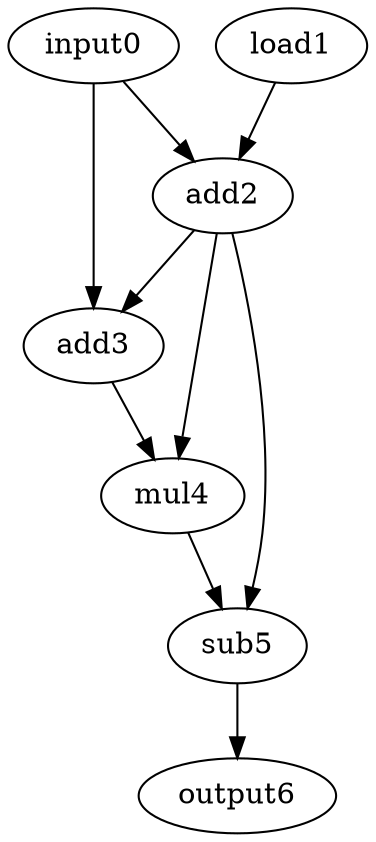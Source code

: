 digraph G {
input0[opcode=load];
load1[opcode=load];
add2[opcode=add];
add3[opcode=add];
mul4[opcode=mul];
sub5[opcode=sub];
output6[opcode=store];
input0->add2[operand=0];
load1->add2[operand=1];
add2->add3[operand=0];
input0->add3[operand=1];
add2->mul4[operand=0];
add3->mul4[operand=1];
add2->sub5[operand=0];
mul4->sub5[operand=1];
sub5->output6[operand=0];
}
